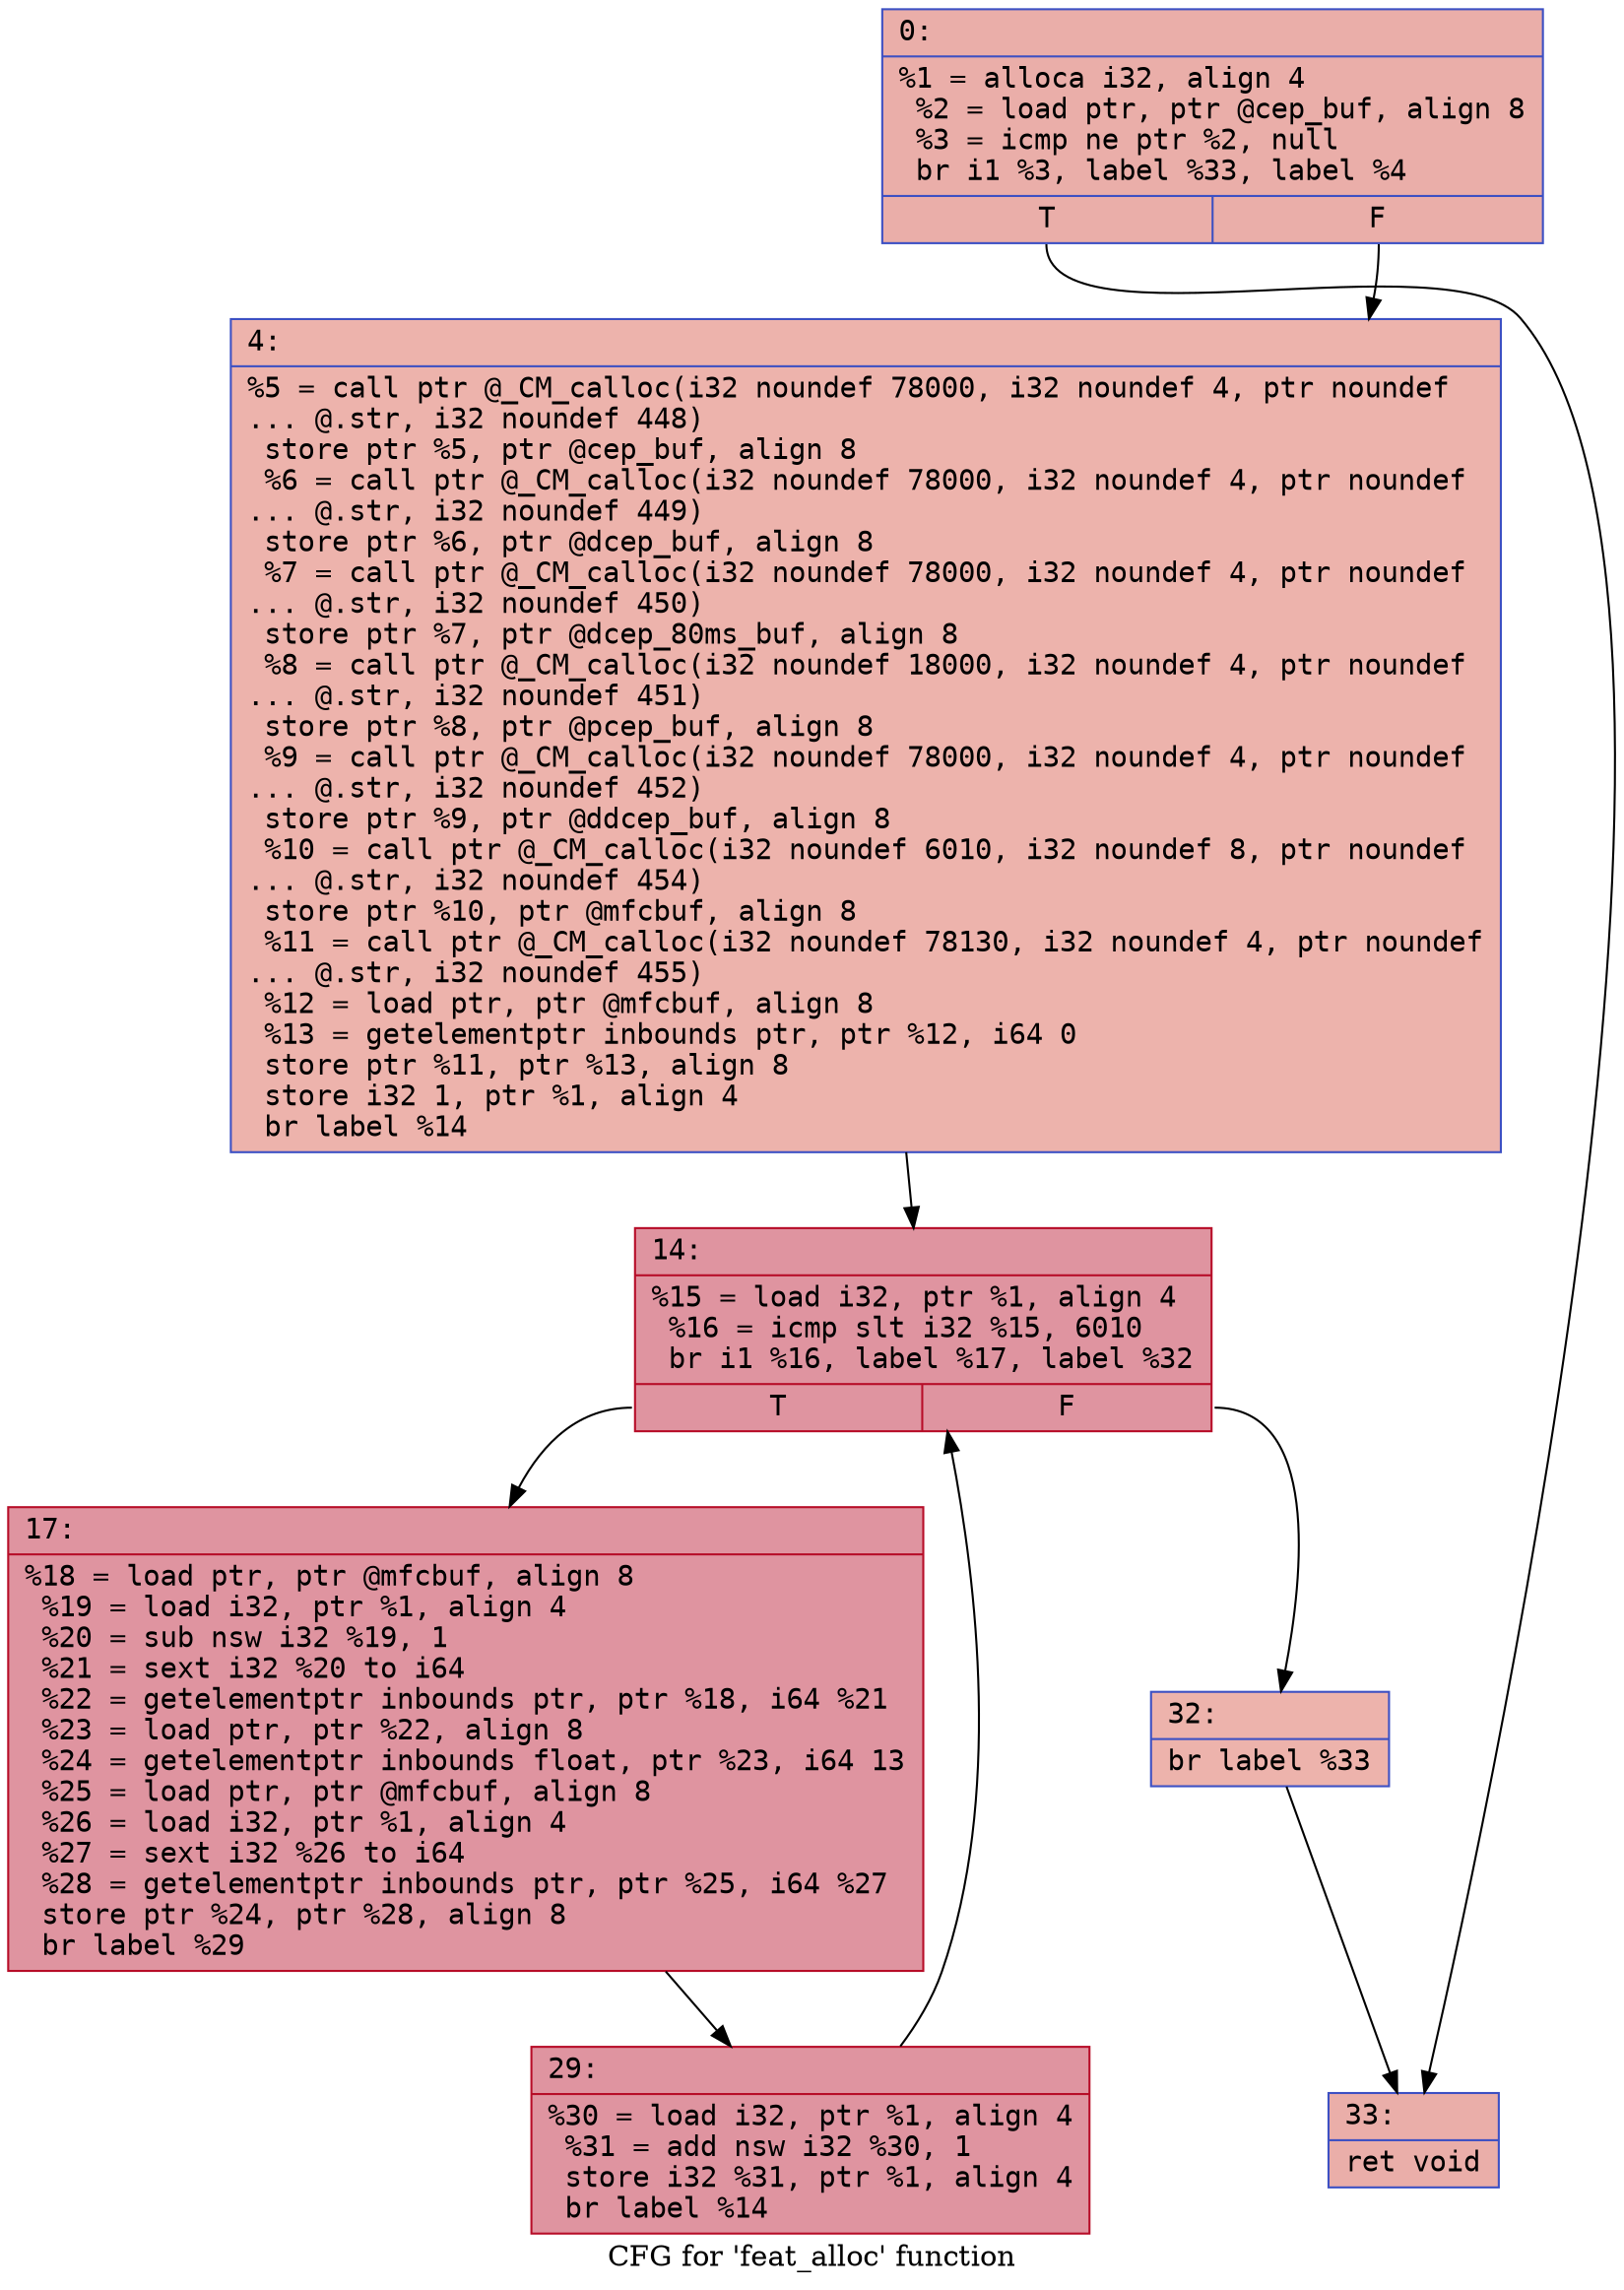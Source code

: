 digraph "CFG for 'feat_alloc' function" {
	label="CFG for 'feat_alloc' function";

	Node0x6000008bafd0 [shape=record,color="#3d50c3ff", style=filled, fillcolor="#d0473d70" fontname="Courier",label="{0:\l|  %1 = alloca i32, align 4\l  %2 = load ptr, ptr @cep_buf, align 8\l  %3 = icmp ne ptr %2, null\l  br i1 %3, label %33, label %4\l|{<s0>T|<s1>F}}"];
	Node0x6000008bafd0:s0 -> Node0x6000008bb1b0[tooltip="0 -> 33\nProbability 62.50%" ];
	Node0x6000008bafd0:s1 -> Node0x6000008bb020[tooltip="0 -> 4\nProbability 37.50%" ];
	Node0x6000008bb020 [shape=record,color="#3d50c3ff", style=filled, fillcolor="#d6524470" fontname="Courier",label="{4:\l|  %5 = call ptr @_CM_calloc(i32 noundef 78000, i32 noundef 4, ptr noundef\l... @.str, i32 noundef 448)\l  store ptr %5, ptr @cep_buf, align 8\l  %6 = call ptr @_CM_calloc(i32 noundef 78000, i32 noundef 4, ptr noundef\l... @.str, i32 noundef 449)\l  store ptr %6, ptr @dcep_buf, align 8\l  %7 = call ptr @_CM_calloc(i32 noundef 78000, i32 noundef 4, ptr noundef\l... @.str, i32 noundef 450)\l  store ptr %7, ptr @dcep_80ms_buf, align 8\l  %8 = call ptr @_CM_calloc(i32 noundef 18000, i32 noundef 4, ptr noundef\l... @.str, i32 noundef 451)\l  store ptr %8, ptr @pcep_buf, align 8\l  %9 = call ptr @_CM_calloc(i32 noundef 78000, i32 noundef 4, ptr noundef\l... @.str, i32 noundef 452)\l  store ptr %9, ptr @ddcep_buf, align 8\l  %10 = call ptr @_CM_calloc(i32 noundef 6010, i32 noundef 8, ptr noundef\l... @.str, i32 noundef 454)\l  store ptr %10, ptr @mfcbuf, align 8\l  %11 = call ptr @_CM_calloc(i32 noundef 78130, i32 noundef 4, ptr noundef\l... @.str, i32 noundef 455)\l  %12 = load ptr, ptr @mfcbuf, align 8\l  %13 = getelementptr inbounds ptr, ptr %12, i64 0\l  store ptr %11, ptr %13, align 8\l  store i32 1, ptr %1, align 4\l  br label %14\l}"];
	Node0x6000008bb020 -> Node0x6000008bb070[tooltip="4 -> 14\nProbability 100.00%" ];
	Node0x6000008bb070 [shape=record,color="#b70d28ff", style=filled, fillcolor="#b70d2870" fontname="Courier",label="{14:\l|  %15 = load i32, ptr %1, align 4\l  %16 = icmp slt i32 %15, 6010\l  br i1 %16, label %17, label %32\l|{<s0>T|<s1>F}}"];
	Node0x6000008bb070:s0 -> Node0x6000008bb0c0[tooltip="14 -> 17\nProbability 96.88%" ];
	Node0x6000008bb070:s1 -> Node0x6000008bb160[tooltip="14 -> 32\nProbability 3.12%" ];
	Node0x6000008bb0c0 [shape=record,color="#b70d28ff", style=filled, fillcolor="#b70d2870" fontname="Courier",label="{17:\l|  %18 = load ptr, ptr @mfcbuf, align 8\l  %19 = load i32, ptr %1, align 4\l  %20 = sub nsw i32 %19, 1\l  %21 = sext i32 %20 to i64\l  %22 = getelementptr inbounds ptr, ptr %18, i64 %21\l  %23 = load ptr, ptr %22, align 8\l  %24 = getelementptr inbounds float, ptr %23, i64 13\l  %25 = load ptr, ptr @mfcbuf, align 8\l  %26 = load i32, ptr %1, align 4\l  %27 = sext i32 %26 to i64\l  %28 = getelementptr inbounds ptr, ptr %25, i64 %27\l  store ptr %24, ptr %28, align 8\l  br label %29\l}"];
	Node0x6000008bb0c0 -> Node0x6000008bb110[tooltip="17 -> 29\nProbability 100.00%" ];
	Node0x6000008bb110 [shape=record,color="#b70d28ff", style=filled, fillcolor="#b70d2870" fontname="Courier",label="{29:\l|  %30 = load i32, ptr %1, align 4\l  %31 = add nsw i32 %30, 1\l  store i32 %31, ptr %1, align 4\l  br label %14\l}"];
	Node0x6000008bb110 -> Node0x6000008bb070[tooltip="29 -> 14\nProbability 100.00%" ];
	Node0x6000008bb160 [shape=record,color="#3d50c3ff", style=filled, fillcolor="#d6524470" fontname="Courier",label="{32:\l|  br label %33\l}"];
	Node0x6000008bb160 -> Node0x6000008bb1b0[tooltip="32 -> 33\nProbability 100.00%" ];
	Node0x6000008bb1b0 [shape=record,color="#3d50c3ff", style=filled, fillcolor="#d0473d70" fontname="Courier",label="{33:\l|  ret void\l}"];
}

